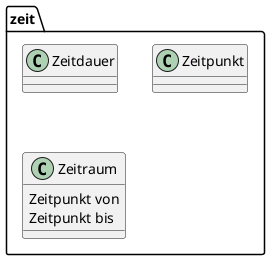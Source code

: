 @startuml

package "zeit" {

    class Zeitdauer
    class Zeitpunkt
    class Zeitraum {
        Zeitpunkt von
        Zeitpunkt bis
    }

}

@enduml
